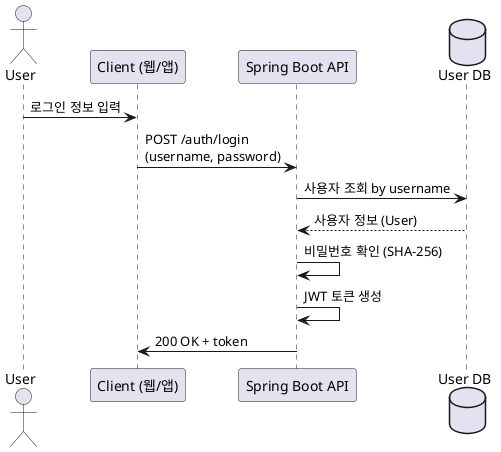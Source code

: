 @startuml
actor User
participant "Client (웹/앱)" as Client
participant "Spring Boot API" as API
database "User DB" as DB

User -> Client : 로그인 정보 입력
Client -> API : POST /auth/login\n(username, password)
API -> DB : 사용자 조회 by username
DB --> API : 사용자 정보 (User)
API -> API : 비밀번호 확인 (SHA-256)
API -> API : JWT 토큰 생성
API -> Client : 200 OK + token
@enduml
